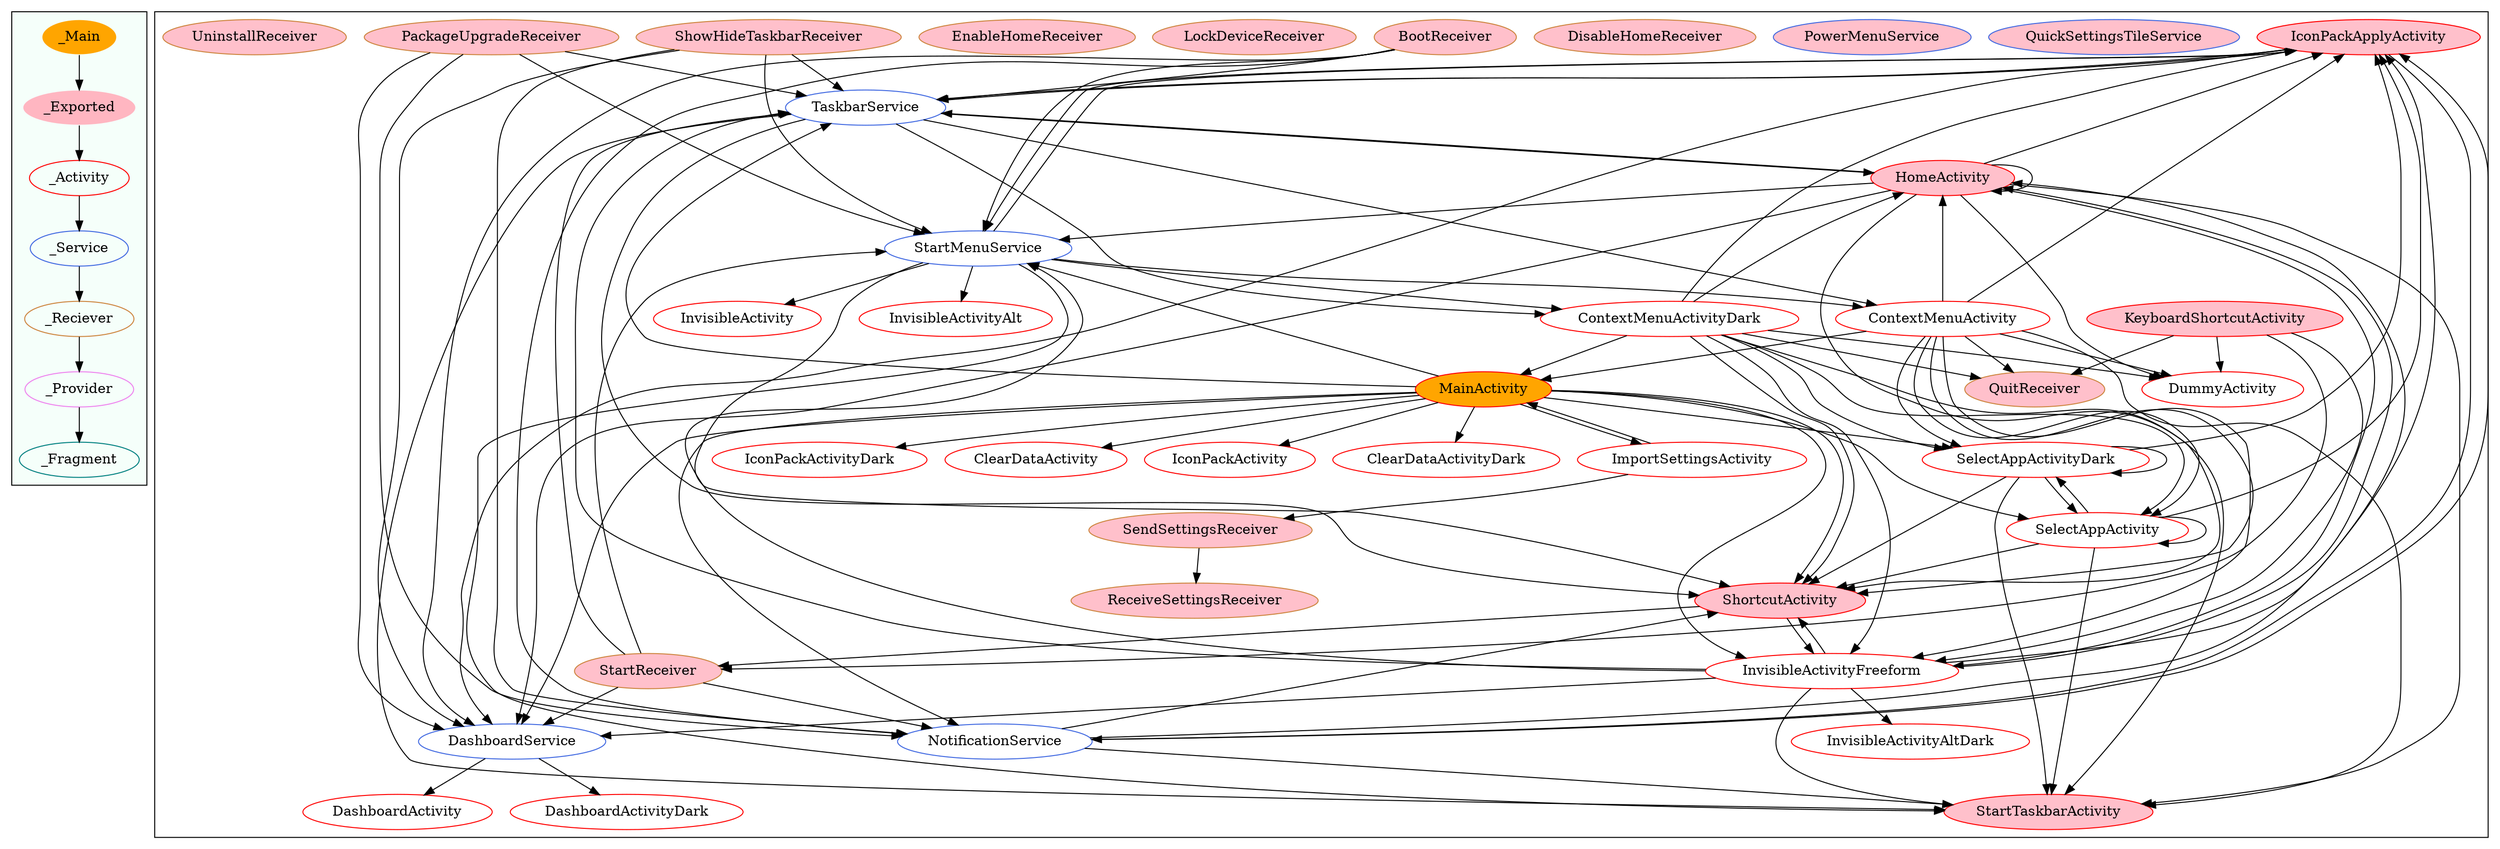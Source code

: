 digraph G {
subgraph cluster_legend{ 
bgcolor=mintcream;
_Activity[color = red];
_Service[color = royalblue];
_Provider[color = violet];
_Reciever[color = peru];
_Fragment[color = teal];
_Main[style=filled, fillcolor=orange, color = mintcream];
_Exported[style=filled, fillcolor=lightpink, color = mintcream];
_Main -> _Exported -> _Activity -> _Service -> _Reciever -> _Provider -> _Fragment; 
}
subgraph cluster_component{ 
IconPackApplyActivity[style=filled, fillcolor=pink, color = red];
InvisibleActivityAlt[color = red];
SelectAppActivityDark[color = red];
ContextMenuActivity[color = red];
MainActivity[style=filled, fillcolor=orange, color = red];
InvisibleActivity[color = red];
StartTaskbarActivity[style=filled, fillcolor=pink, color = red];
SelectAppActivity[color = red];
DashboardActivity[color = red];
IconPackActivity[color = red];
DashboardActivityDark[color = red];
KeyboardShortcutActivity[style=filled, fillcolor=pink, color = red];
ClearDataActivityDark[color = red];
IconPackActivityDark[color = red];
ClearDataActivity[color = red];
ShortcutActivity[style=filled, fillcolor=pink, color = red];
InvisibleActivityFreeform[color = red];
DummyActivity[color = red];
InvisibleActivityAltDark[color = red];
ContextMenuActivityDark[color = red];
HomeActivity[style=filled, fillcolor=pink, color = red];
ImportSettingsActivity[color = red];
TaskbarService[color = royalblue];
DashboardService[color = royalblue];
StartMenuService[color = royalblue];
QuickSettingsTileService[style=filled, fillcolor=pink, color = royalblue];
NotificationService[color = royalblue];
PowerMenuService[style=filled, fillcolor=pink, color = royalblue];
DisableHomeReceiver[style=filled, fillcolor=pink, color = peru];
QuitReceiver[style=filled, fillcolor=pink, color = peru];
SendSettingsReceiver[style=filled, fillcolor=pink, color = peru];
PackageUpgradeReceiver[style=filled, fillcolor=pink, color = peru];
LockDeviceReceiver[style=filled, fillcolor=pink, color = peru];
ReceiveSettingsReceiver[style=filled, fillcolor=pink, color = peru];
StartReceiver[style=filled, fillcolor=pink, color = peru];
EnableHomeReceiver[style=filled, fillcolor=pink, color = peru];
ShowHideTaskbarReceiver[style=filled, fillcolor=pink, color = peru];
BootReceiver[style=filled, fillcolor=pink, color = peru];
UninstallReceiver[style=filled, fillcolor=pink, color = peru];
IconPackApplyActivity->DashboardService;
IconPackApplyActivity->TaskbarService;
IconPackApplyActivity->StartMenuService;
IconPackApplyActivity->NotificationService;
StartMenuService->IconPackApplyActivity;
StartMenuService->StartTaskbarActivity;
StartMenuService->ShortcutActivity;
StartMenuService->InvisibleActivityAlt;
StartMenuService->ContextMenuActivity;
StartMenuService->InvisibleActivity;
StartMenuService->ContextMenuActivityDark;
SelectAppActivityDark->IconPackApplyActivity;
SelectAppActivityDark->StartTaskbarActivity;
SelectAppActivityDark->ShortcutActivity;
SelectAppActivityDark->SelectAppActivityDark;
SelectAppActivityDark->SelectAppActivity;
SendSettingsReceiver->ReceiveSettingsReceiver;
PackageUpgradeReceiver->StartMenuService;
PackageUpgradeReceiver->DashboardService;
PackageUpgradeReceiver->TaskbarService;
PackageUpgradeReceiver->NotificationService;
ContextMenuActivity->StartTaskbarActivity;
ContextMenuActivity->ShortcutActivity;
ContextMenuActivity->IconPackApplyActivity;
ContextMenuActivity->DummyActivity;
ContextMenuActivity->SelectAppActivity;
ContextMenuActivity->HomeActivity;
ContextMenuActivity->SelectAppActivityDark;
ContextMenuActivity->QuitReceiver;
ContextMenuActivity->InvisibleActivityFreeform;
ContextMenuActivity->MainActivity;
MainActivity->NotificationService;
MainActivity->InvisibleActivityFreeform;
MainActivity->TaskbarService;
MainActivity->DashboardService;
MainActivity->StartMenuService;
MainActivity->SelectAppActivityDark;
MainActivity->SelectAppActivity;
MainActivity->IconPackActivity;
MainActivity->IconPackActivityDark;
MainActivity->ClearDataActivity;
MainActivity->ShortcutActivity;
MainActivity->ImportSettingsActivity;
MainActivity->ClearDataActivityDark;
NotificationService->IconPackApplyActivity;
NotificationService->StartTaskbarActivity;
NotificationService->ShortcutActivity;
NotificationService->HomeActivity;
StartReceiver->NotificationService;
StartReceiver->TaskbarService;
StartReceiver->StartMenuService;
StartReceiver->DashboardService;
ShowHideTaskbarReceiver->TaskbarService;
ShowHideTaskbarReceiver->NotificationService;
ShowHideTaskbarReceiver->StartMenuService;
ShowHideTaskbarReceiver->DashboardService;
BootReceiver->StartMenuService;
BootReceiver->DashboardService;
BootReceiver->NotificationService;
BootReceiver->TaskbarService;
SelectAppActivity->IconPackApplyActivity;
SelectAppActivity->StartTaskbarActivity;
SelectAppActivity->ShortcutActivity;
SelectAppActivity->SelectAppActivity;
SelectAppActivity->SelectAppActivityDark;
TaskbarService->HomeActivity;
TaskbarService->ShortcutActivity;
TaskbarService->IconPackApplyActivity;
TaskbarService->ContextMenuActivityDark;
TaskbarService->StartTaskbarActivity;
TaskbarService->ContextMenuActivity;
DashboardService->DashboardActivity;
DashboardService->DashboardActivityDark;
KeyboardShortcutActivity->StartReceiver;
KeyboardShortcutActivity->DummyActivity;
KeyboardShortcutActivity->InvisibleActivityFreeform;
KeyboardShortcutActivity->QuitReceiver;
ShortcutActivity->InvisibleActivityFreeform;
ShortcutActivity->StartReceiver;
InvisibleActivityFreeform->InvisibleActivityAltDark;
InvisibleActivityFreeform->StartMenuService;
InvisibleActivityFreeform->StartTaskbarActivity;
InvisibleActivityFreeform->DashboardService;
InvisibleActivityFreeform->TaskbarService;
InvisibleActivityFreeform->HomeActivity;
InvisibleActivityFreeform->IconPackApplyActivity;
InvisibleActivityFreeform->ShortcutActivity;
ContextMenuActivityDark->IconPackApplyActivity;
ContextMenuActivityDark->InvisibleActivityFreeform;
ContextMenuActivityDark->ShortcutActivity;
ContextMenuActivityDark->StartTaskbarActivity;
ContextMenuActivityDark->HomeActivity;
ContextMenuActivityDark->SelectAppActivity;
ContextMenuActivityDark->DummyActivity;
ContextMenuActivityDark->SelectAppActivityDark;
ContextMenuActivityDark->MainActivity;
ContextMenuActivityDark->QuitReceiver;
ImportSettingsActivity->MainActivity;
ImportSettingsActivity->SendSettingsReceiver;
HomeActivity->IconPackApplyActivity;
HomeActivity->InvisibleActivityFreeform;
HomeActivity->TaskbarService;
HomeActivity->StartMenuService;
HomeActivity->HomeActivity;
HomeActivity->DummyActivity;
HomeActivity->DashboardService;
HomeActivity->ShortcutActivity;
HomeActivity->StartTaskbarActivity;
}
}
